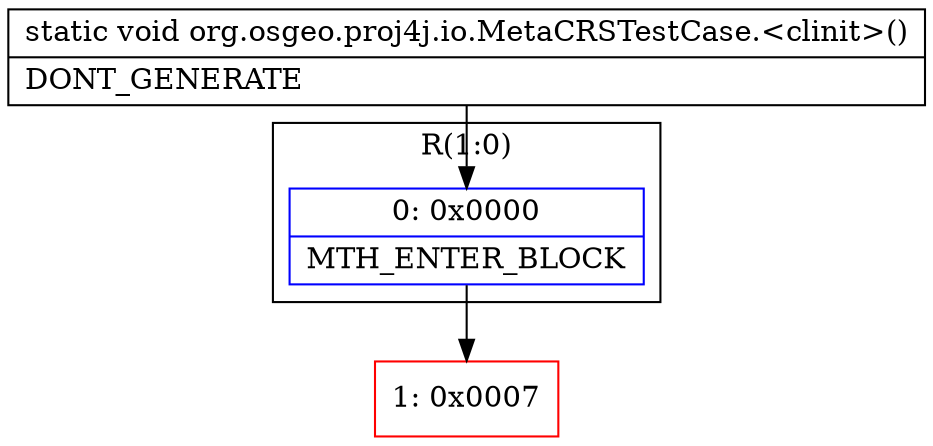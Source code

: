 digraph "CFG fororg.osgeo.proj4j.io.MetaCRSTestCase.\<clinit\>()V" {
subgraph cluster_Region_31892092 {
label = "R(1:0)";
node [shape=record,color=blue];
Node_0 [shape=record,label="{0\:\ 0x0000|MTH_ENTER_BLOCK\l}"];
}
Node_1 [shape=record,color=red,label="{1\:\ 0x0007}"];
MethodNode[shape=record,label="{static void org.osgeo.proj4j.io.MetaCRSTestCase.\<clinit\>()  | DONT_GENERATE\l}"];
MethodNode -> Node_0;
Node_0 -> Node_1;
}

